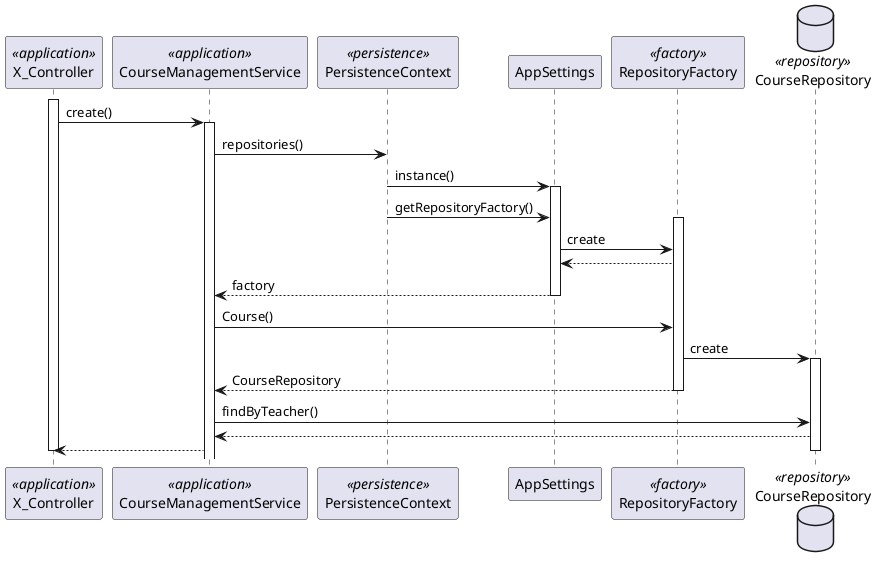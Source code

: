 @startuml
'http://plantuml.com/skinparam.html
skinparam handwritten false
skinparam packageStyle rect
skinparam defaultFontName FG Virgil
skinparam shadowing false




participant X_Controller as Controller <<application>>
participant CourseManagementService as Service <<application>>
participant PersistenceContext as Persistence <<persistence>>
participant AppSettings as set
participant RepositoryFactory as Factory <<factory>>
database CourseRepository as Repository <<repository>>


  activate Controller
  Controller ->Service : create()
  activate Service
   Service -> Persistence : repositories()
   Persistence -> set: instance()
   activate set
   Persistence -> set: getRepositoryFactory()
   activate Factory
   set -> Factory : create
   Factory --> set:
   set -->Service: factory
   deactivate set
  Service -> Factory : Course()
   Factory -> Repository : create
   activate Repository
   Factory --> Service : CourseRepository
   deactivate Factory
   Service -> Repository : findByTeacher()
   Repository-->Service:
   Service-->Controller:

  deactivate Repository
  deactivate Controller


@enduml
